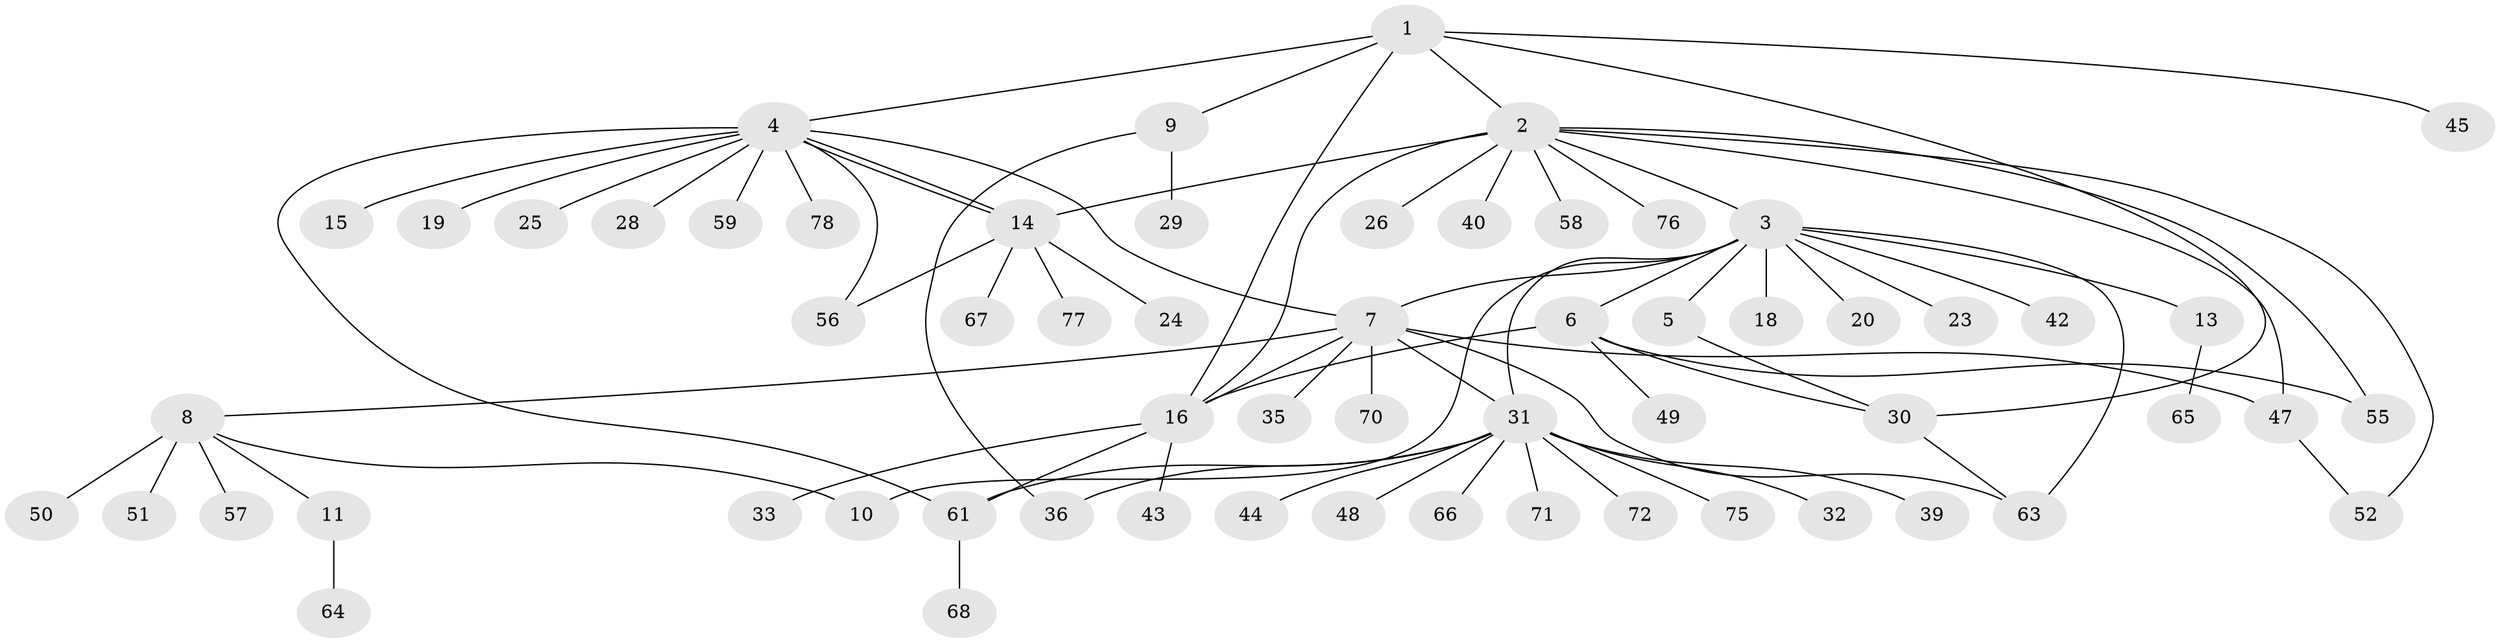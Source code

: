 // original degree distribution, {6: 0.01282051282051282, 12: 0.02564102564102564, 13: 0.01282051282051282, 2: 0.15384615384615385, 4: 0.05128205128205128, 11: 0.01282051282051282, 5: 0.02564102564102564, 3: 0.10256410256410256, 1: 0.5641025641025641, 8: 0.01282051282051282, 7: 0.01282051282051282, 9: 0.01282051282051282}
// Generated by graph-tools (version 1.1) at 2025/41/03/06/25 10:41:51]
// undirected, 61 vertices, 79 edges
graph export_dot {
graph [start="1"]
  node [color=gray90,style=filled];
  1 [super="+53"];
  2 [super="+37"];
  3 [super="+12"];
  4 [super="+46"];
  5;
  6 [super="+22"];
  7 [super="+27"];
  8 [super="+41"];
  9 [super="+21"];
  10;
  11 [super="+34"];
  13 [super="+74"];
  14 [super="+17"];
  15;
  16 [super="+54"];
  18;
  19;
  20;
  23;
  24;
  25;
  26;
  28;
  29;
  30 [super="+62"];
  31 [super="+38"];
  32;
  33;
  35;
  36;
  39;
  40;
  42;
  43;
  44;
  45;
  47 [super="+60"];
  48;
  49;
  50;
  51;
  52;
  55;
  56 [super="+73"];
  57;
  58;
  59;
  61;
  63;
  64;
  65;
  66;
  67;
  68 [super="+69"];
  70;
  71;
  72;
  75;
  76;
  77;
  78;
  1 -- 2;
  1 -- 4;
  1 -- 9;
  1 -- 45;
  1 -- 30;
  1 -- 16;
  2 -- 3;
  2 -- 14;
  2 -- 16;
  2 -- 26 [weight=2];
  2 -- 40;
  2 -- 47;
  2 -- 52;
  2 -- 55;
  2 -- 58;
  2 -- 76;
  3 -- 5;
  3 -- 6;
  3 -- 7;
  3 -- 10;
  3 -- 13;
  3 -- 18;
  3 -- 20;
  3 -- 23;
  3 -- 31;
  3 -- 42;
  3 -- 63;
  4 -- 7;
  4 -- 14;
  4 -- 14;
  4 -- 15;
  4 -- 19;
  4 -- 25;
  4 -- 28;
  4 -- 59;
  4 -- 61;
  4 -- 78;
  4 -- 56;
  5 -- 30;
  6 -- 49;
  6 -- 30;
  6 -- 16;
  6 -- 55;
  7 -- 8;
  7 -- 16 [weight=2];
  7 -- 31;
  7 -- 35;
  7 -- 47;
  7 -- 63;
  7 -- 70;
  8 -- 10;
  8 -- 11;
  8 -- 51;
  8 -- 57;
  8 -- 50;
  9 -- 36;
  9 -- 29;
  11 -- 64;
  13 -- 65;
  14 -- 24;
  14 -- 56;
  14 -- 67;
  14 -- 77;
  16 -- 33;
  16 -- 43;
  16 -- 61;
  30 -- 63;
  31 -- 32;
  31 -- 36;
  31 -- 44;
  31 -- 66;
  31 -- 72;
  31 -- 75;
  31 -- 48;
  31 -- 39;
  31 -- 71;
  31 -- 61;
  47 -- 52;
  61 -- 68;
}
